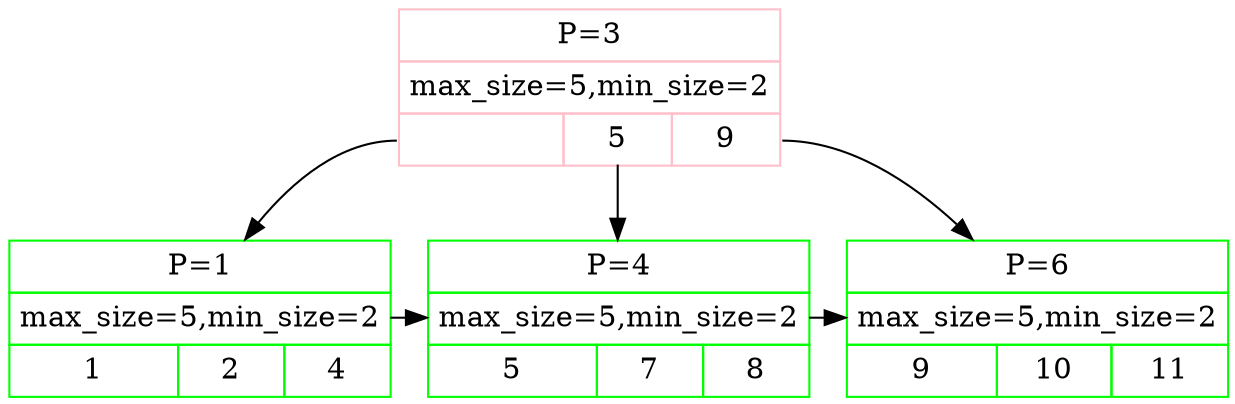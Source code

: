 digraph G {
INT_3[shape=plain color=pink label=<<TABLE BORDER="0" CELLBORDER="1" CELLSPACING="0" CELLPADDING="4">
<TR><TD COLSPAN="3">P=3</TD></TR>
<TR><TD COLSPAN="3">max_size=5,min_size=2</TD></TR>
<TR><TD PORT="p1"> </TD>
<TD PORT="p4">5</TD>
<TD PORT="p6">9</TD>
</TR></TABLE>>];
LEAF_1[shape=plain color=green label=<<TABLE BORDER="0" CELLBORDER="1" CELLSPACING="0" CELLPADDING="4">
<TR><TD COLSPAN="3">P=1</TD></TR>
<TR><TD COLSPAN="3">max_size=5,min_size=2</TD></TR>
<TR><TD>1</TD>
<TD>2</TD>
<TD>4</TD>
</TR></TABLE>>];
LEAF_1 -> LEAF_4;
{rank=same LEAF_1 LEAF_4};
INT_3:p1 -> LEAF_1;
LEAF_4[shape=plain color=green label=<<TABLE BORDER="0" CELLBORDER="1" CELLSPACING="0" CELLPADDING="4">
<TR><TD COLSPAN="3">P=4</TD></TR>
<TR><TD COLSPAN="3">max_size=5,min_size=2</TD></TR>
<TR><TD>5</TD>
<TD>7</TD>
<TD>8</TD>
</TR></TABLE>>];
LEAF_4 -> LEAF_6;
{rank=same LEAF_4 LEAF_6};
INT_3:p4 -> LEAF_4;
LEAF_6[shape=plain color=green label=<<TABLE BORDER="0" CELLBORDER="1" CELLSPACING="0" CELLPADDING="4">
<TR><TD COLSPAN="3">P=6</TD></TR>
<TR><TD COLSPAN="3">max_size=5,min_size=2</TD></TR>
<TR><TD>9</TD>
<TD>10</TD>
<TD>11</TD>
</TR></TABLE>>];
INT_3:p6 -> LEAF_6;
}
